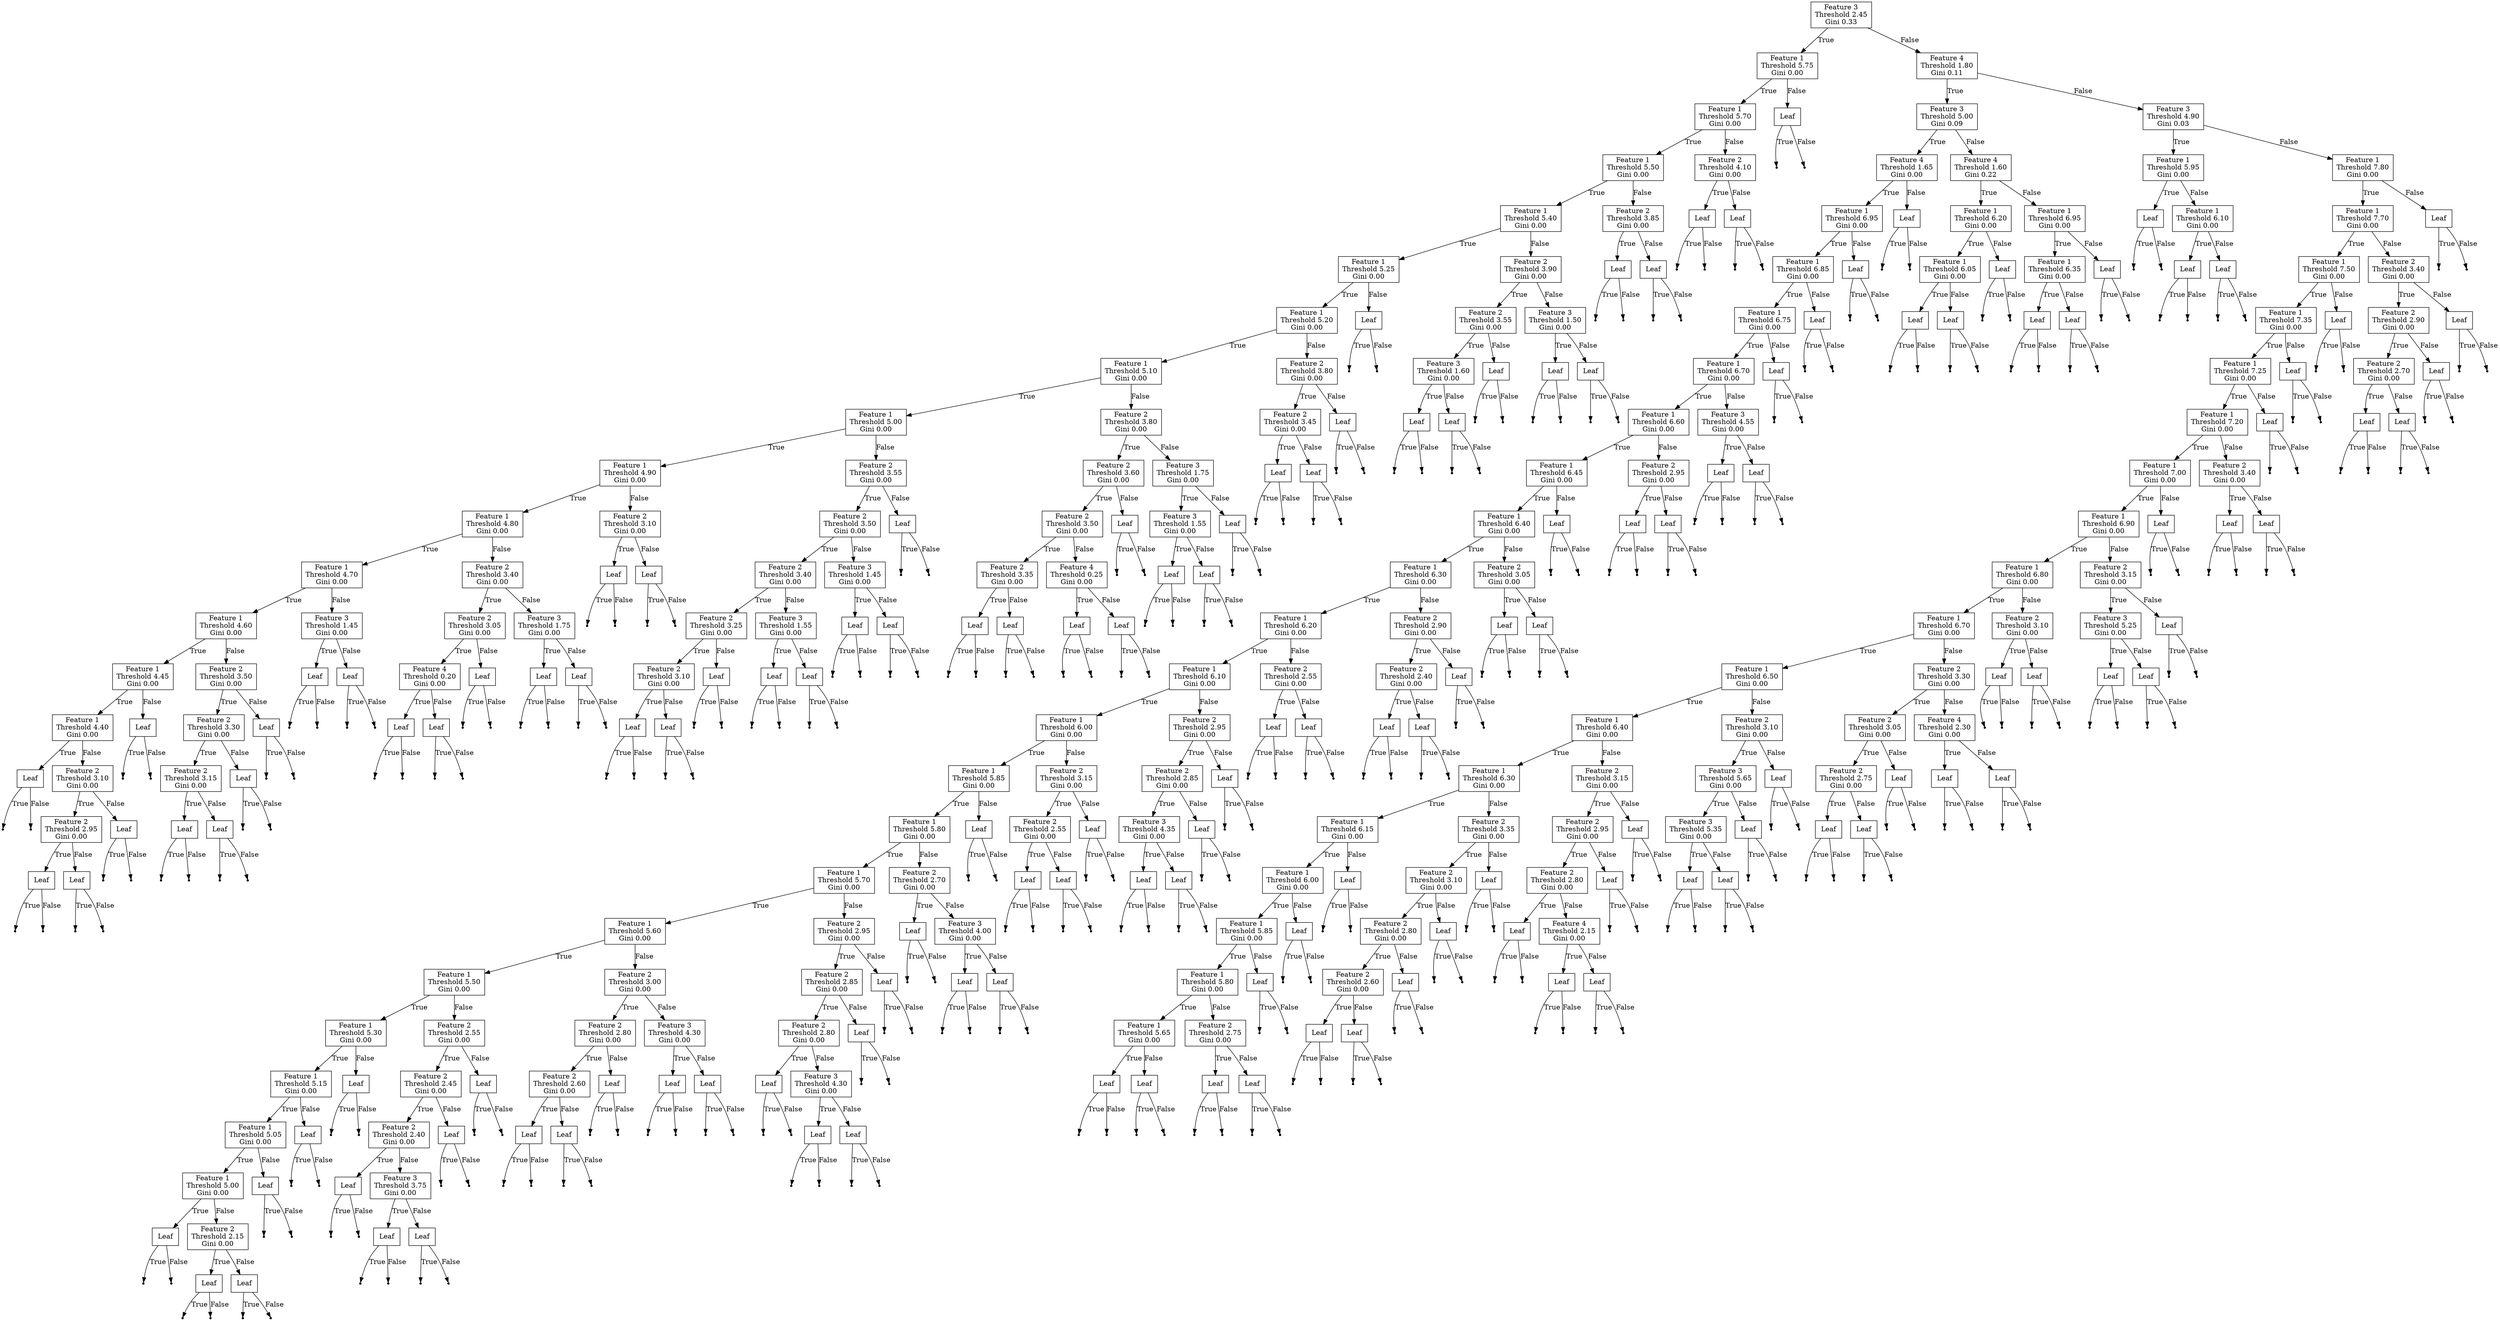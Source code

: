 digraph Tree {
  node [shape=box];
  node0x560c4c6e03d0 [label="Feature 3\nThreshold 2.45\nGini 0.33"];
  node0x560c4c6e03d0 -> node0x560c4c6ed9a0 [label="True"];
  node0x560c4c6ed9a0 [label="Feature 1\nThreshold 5.75\nGini 0.00"];
  node0x560c4c6ed9a0 -> node0x560c4c6f0410 [label="True"];
  node0x560c4c6f0410 [label="Feature 1\nThreshold 5.70\nGini 0.00"];
  node0x560c4c6f0410 -> node0x560c4c6f1060 [label="True"];
  node0x560c4c6f1060 [label="Feature 1\nThreshold 5.50\nGini 0.00"];
  node0x560c4c6f1060 -> node0x560c4c6f1d00 [label="True"];
  node0x560c4c6f1d00 [label="Feature 1\nThreshold 5.40\nGini 0.00"];
  node0x560c4c6f1d00 -> node0x560c4c6f2930 [label="True"];
  node0x560c4c6f2930 [label="Feature 1\nThreshold 5.25\nGini 0.00"];
  node0x560c4c6f2930 -> node0x560c4c6f3470 [label="True"];
  node0x560c4c6f3470 [label="Feature 1\nThreshold 5.20\nGini 0.00"];
  node0x560c4c6f3470 -> node0x560c4c6f3f30 [label="True"];
  node0x560c4c6f3f30 [label="Feature 1\nThreshold 5.10\nGini 0.00"];
  node0x560c4c6f3f30 -> node0x560c4c6f49a0 [label="True"];
  node0x560c4c6f49a0 [label="Feature 1\nThreshold 5.00\nGini 0.00"];
  node0x560c4c6f49a0 -> node0x560c4c6f5220 [label="True"];
  node0x560c4c6f5220 [label="Feature 1\nThreshold 4.90\nGini 0.00"];
  node0x560c4c6f5220 -> node0x560c4c6f58e0 [label="True"];
  node0x560c4c6f58e0 [label="Feature 1\nThreshold 4.80\nGini 0.00"];
  node0x560c4c6f58e0 -> node0x560c4c6f5e80 [label="True"];
  node0x560c4c6f5e80 [label="Feature 1\nThreshold 4.70\nGini 0.00"];
  node0x560c4c6f5e80 -> node0x560c4c6f5f40 [label="True"];
  node0x560c4c6f5f40 [label="Feature 1\nThreshold 4.60\nGini 0.00"];
  node0x560c4c6f5f40 -> node0x560c4c6f6680 [label="True"];
  node0x560c4c6f6680 [label="Feature 1\nThreshold 4.45\nGini 0.00"];
  node0x560c4c6f6680 -> node0x560c4c6f6960 [label="True"];
  node0x560c4c6f6960 [label="Feature 1\nThreshold 4.40\nGini 0.00"];
  node0x560c4c6f6960 -> node0x560c4c6f69c0 [label="True"];
  node0x560c4c6f69c0 [label="Leaf"];
  null0 [shape=point];
  node0x560c4c6f69c0 -> null0 [label="True"];
  null1 [shape=point];
  node0x560c4c6f69c0 -> null1 [label="False"];
  node0x560c4c6f6960 -> node0x560c4c6f6b50 [label="False"];
  node0x560c4c6f6b50 [label="Feature 2\nThreshold 3.10\nGini 0.00"];
  node0x560c4c6f6b50 -> node0x560c4c6f6ce0 [label="True"];
  node0x560c4c6f6ce0 [label="Feature 2\nThreshold 2.95\nGini 0.00"];
  node0x560c4c6f6ce0 -> node0x560c4c6f6ea0 [label="True"];
  node0x560c4c6f6ea0 [label="Leaf"];
  null2 [shape=point];
  node0x560c4c6f6ea0 -> null2 [label="True"];
  null3 [shape=point];
  node0x560c4c6f6ea0 -> null3 [label="False"];
  node0x560c4c6f6ce0 -> node0x560c4c6f6ed0 [label="False"];
  node0x560c4c6f6ed0 [label="Leaf"];
  null4 [shape=point];
  node0x560c4c6f6ed0 -> null4 [label="True"];
  null5 [shape=point];
  node0x560c4c6f6ed0 -> null5 [label="False"];
  node0x560c4c6f6b50 -> node0x560c4c6f6d10 [label="False"];
  node0x560c4c6f6d10 [label="Leaf"];
  null6 [shape=point];
  node0x560c4c6f6d10 -> null6 [label="True"];
  null7 [shape=point];
  node0x560c4c6f6d10 -> null7 [label="False"];
  node0x560c4c6f6680 -> node0x560c4c6f6990 [label="False"];
  node0x560c4c6f6990 [label="Leaf"];
  null8 [shape=point];
  node0x560c4c6f6990 -> null8 [label="True"];
  null9 [shape=point];
  node0x560c4c6f6990 -> null9 [label="False"];
  node0x560c4c6f5f40 -> node0x560c4c6f66b0 [label="False"];
  node0x560c4c6f66b0 [label="Feature 2\nThreshold 3.50\nGini 0.00"];
  node0x560c4c6f66b0 -> node0x560c4c6f6f00 [label="True"];
  node0x560c4c6f6f00 [label="Feature 2\nThreshold 3.30\nGini 0.00"];
  node0x560c4c6f6f00 -> node0x560c4c6f7220 [label="True"];
  node0x560c4c6f7220 [label="Feature 2\nThreshold 3.15\nGini 0.00"];
  node0x560c4c6f7220 -> node0x560c4c6f73e0 [label="True"];
  node0x560c4c6f73e0 [label="Leaf"];
  null10 [shape=point];
  node0x560c4c6f73e0 -> null10 [label="True"];
  null11 [shape=point];
  node0x560c4c6f73e0 -> null11 [label="False"];
  node0x560c4c6f7220 -> node0x560c4c6f7410 [label="False"];
  node0x560c4c6f7410 [label="Leaf"];
  null12 [shape=point];
  node0x560c4c6f7410 -> null12 [label="True"];
  null13 [shape=point];
  node0x560c4c6f7410 -> null13 [label="False"];
  node0x560c4c6f6f00 -> node0x560c4c6f7250 [label="False"];
  node0x560c4c6f7250 [label="Leaf"];
  null14 [shape=point];
  node0x560c4c6f7250 -> null14 [label="True"];
  null15 [shape=point];
  node0x560c4c6f7250 -> null15 [label="False"];
  node0x560c4c6f66b0 -> node0x560c4c6f7090 [label="False"];
  node0x560c4c6f7090 [label="Leaf"];
  null16 [shape=point];
  node0x560c4c6f7090 -> null16 [label="True"];
  null17 [shape=point];
  node0x560c4c6f7090 -> null17 [label="False"];
  node0x560c4c6f5e80 -> node0x560c4c6f6260 [label="False"];
  node0x560c4c6f6260 [label="Feature 3\nThreshold 1.45\nGini 0.00"];
  node0x560c4c6f6260 -> node0x560c4c6f75a0 [label="True"];
  node0x560c4c6f75a0 [label="Leaf"];
  null18 [shape=point];
  node0x560c4c6f75a0 -> null18 [label="True"];
  null19 [shape=point];
  node0x560c4c6f75a0 -> null19 [label="False"];
  node0x560c4c6f6260 -> node0x560c4c6f75d0 [label="False"];
  node0x560c4c6f75d0 [label="Leaf"];
  null20 [shape=point];
  node0x560c4c6f75d0 -> null20 [label="True"];
  null21 [shape=point];
  node0x560c4c6f75d0 -> null21 [label="False"];
  node0x560c4c6f58e0 -> node0x560c4c6f5eb0 [label="False"];
  node0x560c4c6f5eb0 [label="Feature 2\nThreshold 3.40\nGini 0.00"];
  node0x560c4c6f5eb0 -> node0x560c4c6f7600 [label="True"];
  node0x560c4c6f7600 [label="Feature 2\nThreshold 3.05\nGini 0.00"];
  node0x560c4c6f7600 -> node0x560c4c6f7c20 [label="True"];
  node0x560c4c6f7c20 [label="Feature 4\nThreshold 0.20\nGini 0.00"];
  node0x560c4c6f7c20 -> node0x560c4c6f7f80 [label="True"];
  node0x560c4c6f7f80 [label="Leaf"];
  null22 [shape=point];
  node0x560c4c6f7f80 -> null22 [label="True"];
  null23 [shape=point];
  node0x560c4c6f7f80 -> null23 [label="False"];
  node0x560c4c6f7c20 -> node0x560c4c6f7fb0 [label="False"];
  node0x560c4c6f7fb0 [label="Leaf"];
  null24 [shape=point];
  node0x560c4c6f7fb0 -> null24 [label="True"];
  null25 [shape=point];
  node0x560c4c6f7fb0 -> null25 [label="False"];
  node0x560c4c6f7600 -> node0x560c4c6f7c50 [label="False"];
  node0x560c4c6f7c50 [label="Leaf"];
  null26 [shape=point];
  node0x560c4c6f7c50 -> null26 [label="True"];
  null27 [shape=point];
  node0x560c4c6f7c50 -> null27 [label="False"];
  node0x560c4c6f5eb0 -> node0x560c4c6f78f0 [label="False"];
  node0x560c4c6f78f0 [label="Feature 3\nThreshold 1.75\nGini 0.00"];
  node0x560c4c6f78f0 -> node0x560c4c6f82e0 [label="True"];
  node0x560c4c6f82e0 [label="Leaf"];
  null28 [shape=point];
  node0x560c4c6f82e0 -> null28 [label="True"];
  null29 [shape=point];
  node0x560c4c6f82e0 -> null29 [label="False"];
  node0x560c4c6f78f0 -> node0x560c4c6f8310 [label="False"];
  node0x560c4c6f8310 [label="Leaf"];
  null30 [shape=point];
  node0x560c4c6f8310 -> null30 [label="True"];
  null31 [shape=point];
  node0x560c4c6f8310 -> null31 [label="False"];
  node0x560c4c6f5220 -> node0x560c4c6f5910 [label="False"];
  node0x560c4c6f5910 [label="Feature 2\nThreshold 3.10\nGini 0.00"];
  node0x560c4c6f5910 -> node0x560c4c6f8340 [label="True"];
  node0x560c4c6f8340 [label="Leaf"];
  null32 [shape=point];
  node0x560c4c6f8340 -> null32 [label="True"];
  null33 [shape=point];
  node0x560c4c6f8340 -> null33 [label="False"];
  node0x560c4c6f5910 -> node0x560c4c6f8670 [label="False"];
  node0x560c4c6f8670 [label="Leaf"];
  null34 [shape=point];
  node0x560c4c6f8670 -> null34 [label="True"];
  null35 [shape=point];
  node0x560c4c6f8670 -> null35 [label="False"];
  node0x560c4c6f49a0 -> node0x560c4c6f5250 [label="False"];
  node0x560c4c6f5250 [label="Feature 2\nThreshold 3.55\nGini 0.00"];
  node0x560c4c6f5250 -> node0x560c4c6f86e0 [label="True"];
  node0x560c4c6f86e0 [label="Feature 2\nThreshold 3.50\nGini 0.00"];
  node0x560c4c6f86e0 -> node0x560c4c6f8e20 [label="True"];
  node0x560c4c6f8e20 [label="Feature 2\nThreshold 3.40\nGini 0.00"];
  node0x560c4c6f8e20 -> node0x560c4c6f8e80 [label="True"];
  node0x560c4c6f8e80 [label="Feature 2\nThreshold 3.25\nGini 0.00"];
  node0x560c4c6f8e80 -> node0x560c4c6f94e0 [label="True"];
  node0x560c4c6f94e0 [label="Feature 2\nThreshold 3.10\nGini 0.00"];
  node0x560c4c6f94e0 -> node0x560c4c6f9840 [label="True"];
  node0x560c4c6f9840 [label="Leaf"];
  null36 [shape=point];
  node0x560c4c6f9840 -> null36 [label="True"];
  null37 [shape=point];
  node0x560c4c6f9840 -> null37 [label="False"];
  node0x560c4c6f94e0 -> node0x560c4c6f9870 [label="False"];
  node0x560c4c6f9870 [label="Leaf"];
  null38 [shape=point];
  node0x560c4c6f9870 -> null38 [label="True"];
  null39 [shape=point];
  node0x560c4c6f9870 -> null39 [label="False"];
  node0x560c4c6f8e80 -> node0x560c4c6f9510 [label="False"];
  node0x560c4c6f9510 [label="Leaf"];
  null40 [shape=point];
  node0x560c4c6f9510 -> null40 [label="True"];
  null41 [shape=point];
  node0x560c4c6f9510 -> null41 [label="False"];
  node0x560c4c6f8e20 -> node0x560c4c6f91b0 [label="False"];
  node0x560c4c6f91b0 [label="Feature 3\nThreshold 1.55\nGini 0.00"];
  node0x560c4c6f91b0 -> node0x560c4c6f9ba0 [label="True"];
  node0x560c4c6f9ba0 [label="Leaf"];
  null42 [shape=point];
  node0x560c4c6f9ba0 -> null42 [label="True"];
  null43 [shape=point];
  node0x560c4c6f9ba0 -> null43 [label="False"];
  node0x560c4c6f91b0 -> node0x560c4c6f9bd0 [label="False"];
  node0x560c4c6f9bd0 [label="Leaf"];
  null44 [shape=point];
  node0x560c4c6f9bd0 -> null44 [label="True"];
  null45 [shape=point];
  node0x560c4c6f9bd0 -> null45 [label="False"];
  node0x560c4c6f86e0 -> node0x560c4c6f8e50 [label="False"];
  node0x560c4c6f8e50 [label="Feature 3\nThreshold 1.45\nGini 0.00"];
  node0x560c4c6f8e50 -> node0x560c4c6f9f00 [label="True"];
  node0x560c4c6f9f00 [label="Leaf"];
  null46 [shape=point];
  node0x560c4c6f9f00 -> null46 [label="True"];
  null47 [shape=point];
  node0x560c4c6f9f00 -> null47 [label="False"];
  node0x560c4c6f8e50 -> node0x560c4c6f9f30 [label="False"];
  node0x560c4c6f9f30 [label="Leaf"];
  null48 [shape=point];
  node0x560c4c6f9f30 -> null48 [label="True"];
  null49 [shape=point];
  node0x560c4c6f9f30 -> null49 [label="False"];
  node0x560c4c6f5250 -> node0x560c4c6f8a90 [label="False"];
  node0x560c4c6f8a90 [label="Leaf"];
  null50 [shape=point];
  node0x560c4c6f8a90 -> null50 [label="True"];
  null51 [shape=point];
  node0x560c4c6f8a90 -> null51 [label="False"];
  node0x560c4c6f3f30 -> node0x560c4c6f49d0 [label="False"];
  node0x560c4c6f49d0 [label="Feature 2\nThreshold 3.80\nGini 0.00"];
  node0x560c4c6f49d0 -> node0x560c4c6fa2c0 [label="True"];
  node0x560c4c6fa2c0 [label="Feature 2\nThreshold 3.60\nGini 0.00"];
  node0x560c4c6fa2c0 -> node0x560c4c6fa680 [label="True"];
  node0x560c4c6fa680 [label="Feature 2\nThreshold 3.50\nGini 0.00"];
  node0x560c4c6fa680 -> node0x560c4c6fa6e0 [label="True"];
  node0x560c4c6fa6e0 [label="Feature 2\nThreshold 3.35\nGini 0.00"];
  node0x560c4c6fa6e0 -> node0x560c4c6fad40 [label="True"];
  node0x560c4c6fad40 [label="Leaf"];
  null52 [shape=point];
  node0x560c4c6fad40 -> null52 [label="True"];
  null53 [shape=point];
  node0x560c4c6fad40 -> null53 [label="False"];
  node0x560c4c6fa6e0 -> node0x560c4c6fad70 [label="False"];
  node0x560c4c6fad70 [label="Leaf"];
  null54 [shape=point];
  node0x560c4c6fad70 -> null54 [label="True"];
  null55 [shape=point];
  node0x560c4c6fad70 -> null55 [label="False"];
  node0x560c4c6fa680 -> node0x560c4c6faa10 [label="False"];
  node0x560c4c6faa10 [label="Feature 4\nThreshold 0.25\nGini 0.00"];
  node0x560c4c6faa10 -> node0x560c4c6fb0a0 [label="True"];
  node0x560c4c6fb0a0 [label="Leaf"];
  null56 [shape=point];
  node0x560c4c6fb0a0 -> null56 [label="True"];
  null57 [shape=point];
  node0x560c4c6fb0a0 -> null57 [label="False"];
  node0x560c4c6faa10 -> node0x560c4c6fb0d0 [label="False"];
  node0x560c4c6fb0d0 [label="Leaf"];
  null58 [shape=point];
  node0x560c4c6fb0d0 -> null58 [label="True"];
  null59 [shape=point];
  node0x560c4c6fb0d0 -> null59 [label="False"];
  node0x560c4c6fa2c0 -> node0x560c4c6fa6b0 [label="False"];
  node0x560c4c6fa6b0 [label="Leaf"];
  null60 [shape=point];
  node0x560c4c6fa6b0 -> null60 [label="True"];
  null61 [shape=point];
  node0x560c4c6fa6b0 -> null61 [label="False"];
  node0x560c4c6f49d0 -> node0x560c4c6fa2f0 [label="False"];
  node0x560c4c6fa2f0 [label="Feature 3\nThreshold 1.75\nGini 0.00"];
  node0x560c4c6fa2f0 -> node0x560c4c6fb400 [label="True"];
  node0x560c4c6fb400 [label="Feature 3\nThreshold 1.55\nGini 0.00"];
  node0x560c4c6fb400 -> node0x560c4c6fb760 [label="True"];
  node0x560c4c6fb760 [label="Leaf"];
  null62 [shape=point];
  node0x560c4c6fb760 -> null62 [label="True"];
  null63 [shape=point];
  node0x560c4c6fb760 -> null63 [label="False"];
  node0x560c4c6fb400 -> node0x560c4c6fb790 [label="False"];
  node0x560c4c6fb790 [label="Leaf"];
  null64 [shape=point];
  node0x560c4c6fb790 -> null64 [label="True"];
  null65 [shape=point];
  node0x560c4c6fb790 -> null65 [label="False"];
  node0x560c4c6fa2f0 -> node0x560c4c6fb430 [label="False"];
  node0x560c4c6fb430 [label="Leaf"];
  null66 [shape=point];
  node0x560c4c6fb430 -> null66 [label="True"];
  null67 [shape=point];
  node0x560c4c6fb430 -> null67 [label="False"];
  node0x560c4c6f3470 -> node0x560c4c6f3f60 [label="False"];
  node0x560c4c6f3f60 [label="Feature 2\nThreshold 3.80\nGini 0.00"];
  node0x560c4c6f3f60 -> node0x560c4c6fbac0 [label="True"];
  node0x560c4c6fbac0 [label="Feature 2\nThreshold 3.45\nGini 0.00"];
  node0x560c4c6fbac0 -> node0x560c4c6fbe20 [label="True"];
  node0x560c4c6fbe20 [label="Leaf"];
  null68 [shape=point];
  node0x560c4c6fbe20 -> null68 [label="True"];
  null69 [shape=point];
  node0x560c4c6fbe20 -> null69 [label="False"];
  node0x560c4c6fbac0 -> node0x560c4c6fbe50 [label="False"];
  node0x560c4c6fbe50 [label="Leaf"];
  null70 [shape=point];
  node0x560c4c6fbe50 -> null70 [label="True"];
  null71 [shape=point];
  node0x560c4c6fbe50 -> null71 [label="False"];
  node0x560c4c6f3f60 -> node0x560c4c6fbaf0 [label="False"];
  node0x560c4c6fbaf0 [label="Leaf"];
  null72 [shape=point];
  node0x560c4c6fbaf0 -> null72 [label="True"];
  null73 [shape=point];
  node0x560c4c6fbaf0 -> null73 [label="False"];
  node0x560c4c6f2930 -> node0x560c4c6f34a0 [label="False"];
  node0x560c4c6f34a0 [label="Leaf"];
  null74 [shape=point];
  node0x560c4c6f34a0 -> null74 [label="True"];
  null75 [shape=point];
  node0x560c4c6f34a0 -> null75 [label="False"];
  node0x560c4c6f1d00 -> node0x560c4c6f2960 [label="False"];
  node0x560c4c6f2960 [label="Feature 2\nThreshold 3.90\nGini 0.00"];
  node0x560c4c6f2960 -> node0x560c4c6fbe80 [label="True"];
  node0x560c4c6fbe80 [label="Feature 2\nThreshold 3.55\nGini 0.00"];
  node0x560c4c6fbe80 -> node0x560c4c6fc4e0 [label="True"];
  node0x560c4c6fc4e0 [label="Feature 3\nThreshold 1.60\nGini 0.00"];
  node0x560c4c6fc4e0 -> node0x560c4c6fc840 [label="True"];
  node0x560c4c6fc840 [label="Leaf"];
  null76 [shape=point];
  node0x560c4c6fc840 -> null76 [label="True"];
  null77 [shape=point];
  node0x560c4c6fc840 -> null77 [label="False"];
  node0x560c4c6fc4e0 -> node0x560c4c6fc870 [label="False"];
  node0x560c4c6fc870 [label="Leaf"];
  null78 [shape=point];
  node0x560c4c6fc870 -> null78 [label="True"];
  null79 [shape=point];
  node0x560c4c6fc870 -> null79 [label="False"];
  node0x560c4c6fbe80 -> node0x560c4c6fc510 [label="False"];
  node0x560c4c6fc510 [label="Leaf"];
  null80 [shape=point];
  node0x560c4c6fc510 -> null80 [label="True"];
  null81 [shape=point];
  node0x560c4c6fc510 -> null81 [label="False"];
  node0x560c4c6f2960 -> node0x560c4c6fc1b0 [label="False"];
  node0x560c4c6fc1b0 [label="Feature 3\nThreshold 1.50\nGini 0.00"];
  node0x560c4c6fc1b0 -> node0x560c4c6fcba0 [label="True"];
  node0x560c4c6fcba0 [label="Leaf"];
  null82 [shape=point];
  node0x560c4c6fcba0 -> null82 [label="True"];
  null83 [shape=point];
  node0x560c4c6fcba0 -> null83 [label="False"];
  node0x560c4c6fc1b0 -> node0x560c4c6fcbd0 [label="False"];
  node0x560c4c6fcbd0 [label="Leaf"];
  null84 [shape=point];
  node0x560c4c6fcbd0 -> null84 [label="True"];
  null85 [shape=point];
  node0x560c4c6fcbd0 -> null85 [label="False"];
  node0x560c4c6f1060 -> node0x560c4c6f1d30 [label="False"];
  node0x560c4c6f1d30 [label="Feature 2\nThreshold 3.85\nGini 0.00"];
  node0x560c4c6f1d30 -> node0x560c4c6fcf00 [label="True"];
  node0x560c4c6fcf00 [label="Leaf"];
  null86 [shape=point];
  node0x560c4c6fcf00 -> null86 [label="True"];
  null87 [shape=point];
  node0x560c4c6fcf00 -> null87 [label="False"];
  node0x560c4c6f1d30 -> node0x560c4c6fcf30 [label="False"];
  node0x560c4c6fcf30 [label="Leaf"];
  null88 [shape=point];
  node0x560c4c6fcf30 -> null88 [label="True"];
  null89 [shape=point];
  node0x560c4c6fcf30 -> null89 [label="False"];
  node0x560c4c6f0410 -> node0x560c4c6f1090 [label="False"];
  node0x560c4c6f1090 [label="Feature 2\nThreshold 4.10\nGini 0.00"];
  node0x560c4c6f1090 -> node0x560c4c6fd260 [label="True"];
  node0x560c4c6fd260 [label="Leaf"];
  null90 [shape=point];
  node0x560c4c6fd260 -> null90 [label="True"];
  null91 [shape=point];
  node0x560c4c6fd260 -> null91 [label="False"];
  node0x560c4c6f1090 -> node0x560c4c6fd290 [label="False"];
  node0x560c4c6fd290 [label="Leaf"];
  null92 [shape=point];
  node0x560c4c6fd290 -> null92 [label="True"];
  null93 [shape=point];
  node0x560c4c6fd290 -> null93 [label="False"];
  node0x560c4c6ed9a0 -> node0x560c4c6f0440 [label="False"];
  node0x560c4c6f0440 [label="Leaf"];
  null94 [shape=point];
  node0x560c4c6f0440 -> null94 [label="True"];
  null95 [shape=point];
  node0x560c4c6f0440 -> null95 [label="False"];
  node0x560c4c6e03d0 -> node0x560c4c6ed9d0 [label="False"];
  node0x560c4c6ed9d0 [label="Feature 4\nThreshold 1.80\nGini 0.11"];
  node0x560c4c6ed9d0 -> node0x560c4c6fe9b0 [label="True"];
  node0x560c4c6fe9b0 [label="Feature 3\nThreshold 5.00\nGini 0.09"];
  node0x560c4c6fe9b0 -> node0x560c4c6ff6e0 [label="True"];
  node0x560c4c6ff6e0 [label="Feature 4\nThreshold 1.65\nGini 0.00"];
  node0x560c4c6ff6e0 -> node0x560c4c700410 [label="True"];
  node0x560c4c700410 [label="Feature 1\nThreshold 6.95\nGini 0.00"];
  node0x560c4c700410 -> node0x560c4c700fb0 [label="True"];
  node0x560c4c700fb0 [label="Feature 1\nThreshold 6.85\nGini 0.00"];
  node0x560c4c700fb0 -> node0x560c4c701b00 [label="True"];
  node0x560c4c701b00 [label="Feature 1\nThreshold 6.75\nGini 0.00"];
  node0x560c4c701b00 -> node0x560c4c702640 [label="True"];
  node0x560c4c702640 [label="Feature 1\nThreshold 6.70\nGini 0.00"];
  node0x560c4c702640 -> node0x560c4c703290 [label="True"];
  node0x560c4c703290 [label="Feature 1\nThreshold 6.60\nGini 0.00"];
  node0x560c4c703290 -> node0x560c4c703d20 [label="True"];
  node0x560c4c703d20 [label="Feature 1\nThreshold 6.45\nGini 0.00"];
  node0x560c4c703d20 -> node0x560c4c704750 [label="True"];
  node0x560c4c704750 [label="Feature 1\nThreshold 6.40\nGini 0.00"];
  node0x560c4c704750 -> node0x560c4c705120 [label="True"];
  node0x560c4c705120 [label="Feature 1\nThreshold 6.30\nGini 0.00"];
  node0x560c4c705120 -> node0x560c4c705bb0 [label="True"];
  node0x560c4c705bb0 [label="Feature 1\nThreshold 6.20\nGini 0.00"];
  node0x560c4c705bb0 -> node0x560c4c7064c0 [label="True"];
  node0x560c4c7064c0 [label="Feature 1\nThreshold 6.10\nGini 0.00"];
  node0x560c4c7064c0 -> node0x560c4c706da0 [label="True"];
  node0x560c4c706da0 [label="Feature 1\nThreshold 6.00\nGini 0.00"];
  node0x560c4c706da0 -> node0x560c4c707520 [label="True"];
  node0x560c4c707520 [label="Feature 1\nThreshold 5.85\nGini 0.00"];
  node0x560c4c707520 -> node0x560c4c707ca0 [label="True"];
  node0x560c4c707ca0 [label="Feature 1\nThreshold 5.80\nGini 0.00"];
  node0x560c4c707ca0 -> node0x560c4c708380 [label="True"];
  node0x560c4c708380 [label="Feature 1\nThreshold 5.70\nGini 0.00"];
  node0x560c4c708380 -> node0x560c4c708a20 [label="True"];
  node0x560c4c708a20 [label="Feature 1\nThreshold 5.60\nGini 0.00"];
  node0x560c4c708a20 -> node0x560c4c708f90 [label="True"];
  node0x560c4c708f90 [label="Feature 1\nThreshold 5.50\nGini 0.00"];
  node0x560c4c708f90 -> node0x560c4c709470 [label="True"];
  node0x560c4c709470 [label="Feature 1\nThreshold 5.30\nGini 0.00"];
  node0x560c4c709470 -> node0x560c4c709810 [label="True"];
  node0x560c4c709810 [label="Feature 1\nThreshold 5.15\nGini 0.00"];
  node0x560c4c709810 -> node0x560c4c709bd0 [label="True"];
  node0x560c4c709bd0 [label="Feature 1\nThreshold 5.05\nGini 0.00"];
  node0x560c4c709bd0 -> node0x560c4c709c30 [label="True"];
  node0x560c4c709c30 [label="Feature 1\nThreshold 5.00\nGini 0.00"];
  node0x560c4c709c30 -> node0x560c4c70a290 [label="True"];
  node0x560c4c70a290 [label="Leaf"];
  null96 [shape=point];
  node0x560c4c70a290 -> null96 [label="True"];
  null97 [shape=point];
  node0x560c4c70a290 -> null97 [label="False"];
  node0x560c4c709c30 -> node0x560c4c70a2c0 [label="False"];
  node0x560c4c70a2c0 [label="Feature 2\nThreshold 2.15\nGini 0.00"];
  node0x560c4c70a2c0 -> node0x560c4c70a5f0 [label="True"];
  node0x560c4c70a5f0 [label="Leaf"];
  null98 [shape=point];
  node0x560c4c70a5f0 -> null98 [label="True"];
  null99 [shape=point];
  node0x560c4c70a5f0 -> null99 [label="False"];
  node0x560c4c70a2c0 -> node0x560c4c70a620 [label="False"];
  node0x560c4c70a620 [label="Leaf"];
  null100 [shape=point];
  node0x560c4c70a620 -> null100 [label="True"];
  null101 [shape=point];
  node0x560c4c70a620 -> null101 [label="False"];
  node0x560c4c709bd0 -> node0x560c4c709f60 [label="False"];
  node0x560c4c709f60 [label="Leaf"];
  null102 [shape=point];
  node0x560c4c709f60 -> null102 [label="True"];
  null103 [shape=point];
  node0x560c4c709f60 -> null103 [label="False"];
  node0x560c4c709810 -> node0x560c4c709c00 [label="False"];
  node0x560c4c709c00 [label="Leaf"];
  null104 [shape=point];
  node0x560c4c709c00 -> null104 [label="True"];
  null105 [shape=point];
  node0x560c4c709c00 -> null105 [label="False"];
  node0x560c4c709470 -> node0x560c4c709840 [label="False"];
  node0x560c4c709840 [label="Leaf"];
  null106 [shape=point];
  node0x560c4c709840 -> null106 [label="True"];
  null107 [shape=point];
  node0x560c4c709840 -> null107 [label="False"];
  node0x560c4c708f90 -> node0x560c4c7094a0 [label="False"];
  node0x560c4c7094a0 [label="Feature 2\nThreshold 2.55\nGini 0.00"];
  node0x560c4c7094a0 -> node0x560c4c70a9b0 [label="True"];
  node0x560c4c70a9b0 [label="Feature 2\nThreshold 2.45\nGini 0.00"];
  node0x560c4c70a9b0 -> node0x560c4c70aa10 [label="True"];
  node0x560c4c70aa10 [label="Feature 2\nThreshold 2.40\nGini 0.00"];
  node0x560c4c70aa10 -> node0x560c4c70b070 [label="True"];
  node0x560c4c70b070 [label="Leaf"];
  null108 [shape=point];
  node0x560c4c70b070 -> null108 [label="True"];
  null109 [shape=point];
  node0x560c4c70b070 -> null109 [label="False"];
  node0x560c4c70aa10 -> node0x560c4c70b0a0 [label="False"];
  node0x560c4c70b0a0 [label="Feature 3\nThreshold 3.75\nGini 0.00"];
  node0x560c4c70b0a0 -> node0x560c4c70b3d0 [label="True"];
  node0x560c4c70b3d0 [label="Leaf"];
  null110 [shape=point];
  node0x560c4c70b3d0 -> null110 [label="True"];
  null111 [shape=point];
  node0x560c4c70b3d0 -> null111 [label="False"];
  node0x560c4c70b0a0 -> node0x560c4c70b400 [label="False"];
  node0x560c4c70b400 [label="Leaf"];
  null112 [shape=point];
  node0x560c4c70b400 -> null112 [label="True"];
  null113 [shape=point];
  node0x560c4c70b400 -> null113 [label="False"];
  node0x560c4c70a9b0 -> node0x560c4c70ad40 [label="False"];
  node0x560c4c70ad40 [label="Leaf"];
  null114 [shape=point];
  node0x560c4c70ad40 -> null114 [label="True"];
  null115 [shape=point];
  node0x560c4c70ad40 -> null115 [label="False"];
  node0x560c4c7094a0 -> node0x560c4c70a9e0 [label="False"];
  node0x560c4c70a9e0 [label="Leaf"];
  null116 [shape=point];
  node0x560c4c70a9e0 -> null116 [label="True"];
  null117 [shape=point];
  node0x560c4c70a9e0 -> null117 [label="False"];
  node0x560c4c708a20 -> node0x560c4c708fc0 [label="False"];
  node0x560c4c708fc0 [label="Feature 2\nThreshold 3.00\nGini 0.00"];
  node0x560c4c708fc0 -> node0x560c4c70b430 [label="True"];
  node0x560c4c70b430 [label="Feature 2\nThreshold 2.80\nGini 0.00"];
  node0x560c4c70b430 -> node0x560c4c70ba90 [label="True"];
  node0x560c4c70ba90 [label="Feature 2\nThreshold 2.60\nGini 0.00"];
  node0x560c4c70ba90 -> node0x560c4c70bdf0 [label="True"];
  node0x560c4c70bdf0 [label="Leaf"];
  null118 [shape=point];
  node0x560c4c70bdf0 -> null118 [label="True"];
  null119 [shape=point];
  node0x560c4c70bdf0 -> null119 [label="False"];
  node0x560c4c70ba90 -> node0x560c4c70be20 [label="False"];
  node0x560c4c70be20 [label="Leaf"];
  null120 [shape=point];
  node0x560c4c70be20 -> null120 [label="True"];
  null121 [shape=point];
  node0x560c4c70be20 -> null121 [label="False"];
  node0x560c4c70b430 -> node0x560c4c70bac0 [label="False"];
  node0x560c4c70bac0 [label="Leaf"];
  null122 [shape=point];
  node0x560c4c70bac0 -> null122 [label="True"];
  null123 [shape=point];
  node0x560c4c70bac0 -> null123 [label="False"];
  node0x560c4c708fc0 -> node0x560c4c70b760 [label="False"];
  node0x560c4c70b760 [label="Feature 3\nThreshold 4.30\nGini 0.00"];
  node0x560c4c70b760 -> node0x560c4c70c150 [label="True"];
  node0x560c4c70c150 [label="Leaf"];
  null124 [shape=point];
  node0x560c4c70c150 -> null124 [label="True"];
  null125 [shape=point];
  node0x560c4c70c150 -> null125 [label="False"];
  node0x560c4c70b760 -> node0x560c4c70c180 [label="False"];
  node0x560c4c70c180 [label="Leaf"];
  null126 [shape=point];
  node0x560c4c70c180 -> null126 [label="True"];
  null127 [shape=point];
  node0x560c4c70c180 -> null127 [label="False"];
  node0x560c4c708380 -> node0x560c4c708a50 [label="False"];
  node0x560c4c708a50 [label="Feature 2\nThreshold 2.95\nGini 0.00"];
  node0x560c4c708a50 -> node0x560c4c70c510 [label="True"];
  node0x560c4c70c510 [label="Feature 2\nThreshold 2.85\nGini 0.00"];
  node0x560c4c70c510 -> node0x560c4c70c570 [label="True"];
  node0x560c4c70c570 [label="Feature 2\nThreshold 2.80\nGini 0.00"];
  node0x560c4c70c570 -> node0x560c4c70cbd0 [label="True"];
  node0x560c4c70cbd0 [label="Leaf"];
  null128 [shape=point];
  node0x560c4c70cbd0 -> null128 [label="True"];
  null129 [shape=point];
  node0x560c4c70cbd0 -> null129 [label="False"];
  node0x560c4c70c570 -> node0x560c4c70cc00 [label="False"];
  node0x560c4c70cc00 [label="Feature 3\nThreshold 4.30\nGini 0.00"];
  node0x560c4c70cc00 -> node0x560c4c70cf30 [label="True"];
  node0x560c4c70cf30 [label="Leaf"];
  null130 [shape=point];
  node0x560c4c70cf30 -> null130 [label="True"];
  null131 [shape=point];
  node0x560c4c70cf30 -> null131 [label="False"];
  node0x560c4c70cc00 -> node0x560c4c70cf60 [label="False"];
  node0x560c4c70cf60 [label="Leaf"];
  null132 [shape=point];
  node0x560c4c70cf60 -> null132 [label="True"];
  null133 [shape=point];
  node0x560c4c70cf60 -> null133 [label="False"];
  node0x560c4c70c510 -> node0x560c4c70c8a0 [label="False"];
  node0x560c4c70c8a0 [label="Leaf"];
  null134 [shape=point];
  node0x560c4c70c8a0 -> null134 [label="True"];
  null135 [shape=point];
  node0x560c4c70c8a0 -> null135 [label="False"];
  node0x560c4c708a50 -> node0x560c4c70c540 [label="False"];
  node0x560c4c70c540 [label="Leaf"];
  null136 [shape=point];
  node0x560c4c70c540 -> null136 [label="True"];
  null137 [shape=point];
  node0x560c4c70c540 -> null137 [label="False"];
  node0x560c4c707ca0 -> node0x560c4c7083b0 [label="False"];
  node0x560c4c7083b0 [label="Feature 2\nThreshold 2.70\nGini 0.00"];
  node0x560c4c7083b0 -> node0x560c4c70d290 [label="True"];
  node0x560c4c70d290 [label="Leaf"];
  null138 [shape=point];
  node0x560c4c70d290 -> null138 [label="True"];
  null139 [shape=point];
  node0x560c4c70d290 -> null139 [label="False"];
  node0x560c4c7083b0 -> node0x560c4c70d2c0 [label="False"];
  node0x560c4c70d2c0 [label="Feature 3\nThreshold 4.00\nGini 0.00"];
  node0x560c4c70d2c0 -> node0x560c4c70d5f0 [label="True"];
  node0x560c4c70d5f0 [label="Leaf"];
  null140 [shape=point];
  node0x560c4c70d5f0 -> null140 [label="True"];
  null141 [shape=point];
  node0x560c4c70d5f0 -> null141 [label="False"];
  node0x560c4c70d2c0 -> node0x560c4c70d620 [label="False"];
  node0x560c4c70d620 [label="Leaf"];
  null142 [shape=point];
  node0x560c4c70d620 -> null142 [label="True"];
  null143 [shape=point];
  node0x560c4c70d620 -> null143 [label="False"];
  node0x560c4c707520 -> node0x560c4c707cd0 [label="False"];
  node0x560c4c707cd0 [label="Leaf"];
  null144 [shape=point];
  node0x560c4c707cd0 -> null144 [label="True"];
  null145 [shape=point];
  node0x560c4c707cd0 -> null145 [label="False"];
  node0x560c4c706da0 -> node0x560c4c707550 [label="False"];
  node0x560c4c707550 [label="Feature 2\nThreshold 3.15\nGini 0.00"];
  node0x560c4c707550 -> node0x560c4c70d950 [label="True"];
  node0x560c4c70d950 [label="Feature 2\nThreshold 2.55\nGini 0.00"];
  node0x560c4c70d950 -> node0x560c4c70dcb0 [label="True"];
  node0x560c4c70dcb0 [label="Leaf"];
  null146 [shape=point];
  node0x560c4c70dcb0 -> null146 [label="True"];
  null147 [shape=point];
  node0x560c4c70dcb0 -> null147 [label="False"];
  node0x560c4c70d950 -> node0x560c4c70dce0 [label="False"];
  node0x560c4c70dce0 [label="Leaf"];
  null148 [shape=point];
  node0x560c4c70dce0 -> null148 [label="True"];
  null149 [shape=point];
  node0x560c4c70dce0 -> null149 [label="False"];
  node0x560c4c707550 -> node0x560c4c70d980 [label="False"];
  node0x560c4c70d980 [label="Leaf"];
  null150 [shape=point];
  node0x560c4c70d980 -> null150 [label="True"];
  null151 [shape=point];
  node0x560c4c70d980 -> null151 [label="False"];
  node0x560c4c7064c0 -> node0x560c4c706dd0 [label="False"];
  node0x560c4c706dd0 [label="Feature 2\nThreshold 2.95\nGini 0.00"];
  node0x560c4c706dd0 -> node0x560c4c70dd10 [label="True"];
  node0x560c4c70dd10 [label="Feature 2\nThreshold 2.85\nGini 0.00"];
  node0x560c4c70dd10 -> node0x560c4c70e370 [label="True"];
  node0x560c4c70e370 [label="Feature 3\nThreshold 4.35\nGini 0.00"];
  node0x560c4c70e370 -> node0x560c4c70e6d0 [label="True"];
  node0x560c4c70e6d0 [label="Leaf"];
  null152 [shape=point];
  node0x560c4c70e6d0 -> null152 [label="True"];
  null153 [shape=point];
  node0x560c4c70e6d0 -> null153 [label="False"];
  node0x560c4c70e370 -> node0x560c4c70e700 [label="False"];
  node0x560c4c70e700 [label="Leaf"];
  null154 [shape=point];
  node0x560c4c70e700 -> null154 [label="True"];
  null155 [shape=point];
  node0x560c4c70e700 -> null155 [label="False"];
  node0x560c4c70dd10 -> node0x560c4c70e3a0 [label="False"];
  node0x560c4c70e3a0 [label="Leaf"];
  null156 [shape=point];
  node0x560c4c70e3a0 -> null156 [label="True"];
  null157 [shape=point];
  node0x560c4c70e3a0 -> null157 [label="False"];
  node0x560c4c706dd0 -> node0x560c4c70e040 [label="False"];
  node0x560c4c70e040 [label="Leaf"];
  null158 [shape=point];
  node0x560c4c70e040 -> null158 [label="True"];
  null159 [shape=point];
  node0x560c4c70e040 -> null159 [label="False"];
  node0x560c4c705bb0 -> node0x560c4c7064f0 [label="False"];
  node0x560c4c7064f0 [label="Feature 2\nThreshold 2.55\nGini 0.00"];
  node0x560c4c7064f0 -> node0x560c4c70ea30 [label="True"];
  node0x560c4c70ea30 [label="Leaf"];
  null160 [shape=point];
  node0x560c4c70ea30 -> null160 [label="True"];
  null161 [shape=point];
  node0x560c4c70ea30 -> null161 [label="False"];
  node0x560c4c7064f0 -> node0x560c4c70ea60 [label="False"];
  node0x560c4c70ea60 [label="Leaf"];
  null162 [shape=point];
  node0x560c4c70ea60 -> null162 [label="True"];
  null163 [shape=point];
  node0x560c4c70ea60 -> null163 [label="False"];
  node0x560c4c705120 -> node0x560c4c705be0 [label="False"];
  node0x560c4c705be0 [label="Feature 2\nThreshold 2.90\nGini 0.00"];
  node0x560c4c705be0 -> node0x560c4c70ed90 [label="True"];
  node0x560c4c70ed90 [label="Feature 2\nThreshold 2.40\nGini 0.00"];
  node0x560c4c70ed90 -> node0x560c4c70f0f0 [label="True"];
  node0x560c4c70f0f0 [label="Leaf"];
  null164 [shape=point];
  node0x560c4c70f0f0 -> null164 [label="True"];
  null165 [shape=point];
  node0x560c4c70f0f0 -> null165 [label="False"];
  node0x560c4c70ed90 -> node0x560c4c70f120 [label="False"];
  node0x560c4c70f120 [label="Leaf"];
  null166 [shape=point];
  node0x560c4c70f120 -> null166 [label="True"];
  null167 [shape=point];
  node0x560c4c70f120 -> null167 [label="False"];
  node0x560c4c705be0 -> node0x560c4c70edc0 [label="False"];
  node0x560c4c70edc0 [label="Leaf"];
  null168 [shape=point];
  node0x560c4c70edc0 -> null168 [label="True"];
  null169 [shape=point];
  node0x560c4c70edc0 -> null169 [label="False"];
  node0x560c4c704750 -> node0x560c4c705150 [label="False"];
  node0x560c4c705150 [label="Feature 2\nThreshold 3.05\nGini 0.00"];
  node0x560c4c705150 -> node0x560c4c70f450 [label="True"];
  node0x560c4c70f450 [label="Leaf"];
  null170 [shape=point];
  node0x560c4c70f450 -> null170 [label="True"];
  null171 [shape=point];
  node0x560c4c70f450 -> null171 [label="False"];
  node0x560c4c705150 -> node0x560c4c70f480 [label="False"];
  node0x560c4c70f480 [label="Leaf"];
  null172 [shape=point];
  node0x560c4c70f480 -> null172 [label="True"];
  null173 [shape=point];
  node0x560c4c70f480 -> null173 [label="False"];
  node0x560c4c703d20 -> node0x560c4c704780 [label="False"];
  node0x560c4c704780 [label="Leaf"];
  null174 [shape=point];
  node0x560c4c704780 -> null174 [label="True"];
  null175 [shape=point];
  node0x560c4c704780 -> null175 [label="False"];
  node0x560c4c703290 -> node0x560c4c703d50 [label="False"];
  node0x560c4c703d50 [label="Feature 2\nThreshold 2.95\nGini 0.00"];
  node0x560c4c703d50 -> node0x560c4c70f7b0 [label="True"];
  node0x560c4c70f7b0 [label="Leaf"];
  null176 [shape=point];
  node0x560c4c70f7b0 -> null176 [label="True"];
  null177 [shape=point];
  node0x560c4c70f7b0 -> null177 [label="False"];
  node0x560c4c703d50 -> node0x560c4c70f7e0 [label="False"];
  node0x560c4c70f7e0 [label="Leaf"];
  null178 [shape=point];
  node0x560c4c70f7e0 -> null178 [label="True"];
  null179 [shape=point];
  node0x560c4c70f7e0 -> null179 [label="False"];
  node0x560c4c702640 -> node0x560c4c7032c0 [label="False"];
  node0x560c4c7032c0 [label="Feature 3\nThreshold 4.55\nGini 0.00"];
  node0x560c4c7032c0 -> node0x560c4c70fb10 [label="True"];
  node0x560c4c70fb10 [label="Leaf"];
  null180 [shape=point];
  node0x560c4c70fb10 -> null180 [label="True"];
  null181 [shape=point];
  node0x560c4c70fb10 -> null181 [label="False"];
  node0x560c4c7032c0 -> node0x560c4c70fb40 [label="False"];
  node0x560c4c70fb40 [label="Leaf"];
  null182 [shape=point];
  node0x560c4c70fb40 -> null182 [label="True"];
  null183 [shape=point];
  node0x560c4c70fb40 -> null183 [label="False"];
  node0x560c4c701b00 -> node0x560c4c702670 [label="False"];
  node0x560c4c702670 [label="Leaf"];
  null184 [shape=point];
  node0x560c4c702670 -> null184 [label="True"];
  null185 [shape=point];
  node0x560c4c702670 -> null185 [label="False"];
  node0x560c4c700fb0 -> node0x560c4c701b30 [label="False"];
  node0x560c4c701b30 [label="Leaf"];
  null186 [shape=point];
  node0x560c4c701b30 -> null186 [label="True"];
  null187 [shape=point];
  node0x560c4c701b30 -> null187 [label="False"];
  node0x560c4c700410 -> node0x560c4c700fe0 [label="False"];
  node0x560c4c700fe0 [label="Leaf"];
  null188 [shape=point];
  node0x560c4c700fe0 -> null188 [label="True"];
  null189 [shape=point];
  node0x560c4c700fe0 -> null189 [label="False"];
  node0x560c4c6ff6e0 -> node0x560c4c700440 [label="False"];
  node0x560c4c700440 [label="Leaf"];
  null190 [shape=point];
  node0x560c4c700440 -> null190 [label="True"];
  null191 [shape=point];
  node0x560c4c700440 -> null191 [label="False"];
  node0x560c4c6fe9b0 -> node0x560c4c6ff710 [label="False"];
  node0x560c4c6ff710 [label="Feature 4\nThreshold 1.60\nGini 0.22"];
  node0x560c4c6ff710 -> node0x560c4c70feb0 [label="True"];
  node0x560c4c70feb0 [label="Feature 1\nThreshold 6.20\nGini 0.00"];
  node0x560c4c70feb0 -> node0x560c4c710210 [label="True"];
  node0x560c4c710210 [label="Feature 1\nThreshold 6.05\nGini 0.00"];
  node0x560c4c710210 -> node0x560c4c710570 [label="True"];
  node0x560c4c710570 [label="Leaf"];
  null192 [shape=point];
  node0x560c4c710570 -> null192 [label="True"];
  null193 [shape=point];
  node0x560c4c710570 -> null193 [label="False"];
  node0x560c4c710210 -> node0x560c4c7105a0 [label="False"];
  node0x560c4c7105a0 [label="Leaf"];
  null194 [shape=point];
  node0x560c4c7105a0 -> null194 [label="True"];
  null195 [shape=point];
  node0x560c4c7105a0 -> null195 [label="False"];
  node0x560c4c70feb0 -> node0x560c4c710240 [label="False"];
  node0x560c4c710240 [label="Leaf"];
  null196 [shape=point];
  node0x560c4c710240 -> null196 [label="True"];
  null197 [shape=point];
  node0x560c4c710240 -> null197 [label="False"];
  node0x560c4c6ff710 -> node0x560c4c70fee0 [label="False"];
  node0x560c4c70fee0 [label="Feature 1\nThreshold 6.95\nGini 0.00"];
  node0x560c4c70fee0 -> node0x560c4c7108d0 [label="True"];
  node0x560c4c7108d0 [label="Feature 1\nThreshold 6.35\nGini 0.00"];
  node0x560c4c7108d0 -> node0x560c4c710c30 [label="True"];
  node0x560c4c710c30 [label="Leaf"];
  null198 [shape=point];
  node0x560c4c710c30 -> null198 [label="True"];
  null199 [shape=point];
  node0x560c4c710c30 -> null199 [label="False"];
  node0x560c4c7108d0 -> node0x560c4c710c60 [label="False"];
  node0x560c4c710c60 [label="Leaf"];
  null200 [shape=point];
  node0x560c4c710c60 -> null200 [label="True"];
  null201 [shape=point];
  node0x560c4c710c60 -> null201 [label="False"];
  node0x560c4c70fee0 -> node0x560c4c710900 [label="False"];
  node0x560c4c710900 [label="Leaf"];
  null202 [shape=point];
  node0x560c4c710900 -> null202 [label="True"];
  null203 [shape=point];
  node0x560c4c710900 -> null203 [label="False"];
  node0x560c4c6ed9d0 -> node0x560c4c6fe9e0 [label="False"];
  node0x560c4c6fe9e0 [label="Feature 3\nThreshold 4.90\nGini 0.03"];
  node0x560c4c6fe9e0 -> node0x560c4c7115d0 [label="True"];
  node0x560c4c7115d0 [label="Feature 1\nThreshold 5.95\nGini 0.00"];
  node0x560c4c7115d0 -> node0x560c4c711930 [label="True"];
  node0x560c4c711930 [label="Leaf"];
  null204 [shape=point];
  node0x560c4c711930 -> null204 [label="True"];
  null205 [shape=point];
  node0x560c4c711930 -> null205 [label="False"];
  node0x560c4c7115d0 -> node0x560c4c711960 [label="False"];
  node0x560c4c711960 [label="Feature 1\nThreshold 6.10\nGini 0.00"];
  node0x560c4c711960 -> node0x560c4c711c90 [label="True"];
  node0x560c4c711c90 [label="Leaf"];
  null206 [shape=point];
  node0x560c4c711c90 -> null206 [label="True"];
  null207 [shape=point];
  node0x560c4c711c90 -> null207 [label="False"];
  node0x560c4c711960 -> node0x560c4c711cc0 [label="False"];
  node0x560c4c711cc0 [label="Leaf"];
  null208 [shape=point];
  node0x560c4c711cc0 -> null208 [label="True"];
  null209 [shape=point];
  node0x560c4c711cc0 -> null209 [label="False"];
  node0x560c4c6fe9e0 -> node0x560c4c711600 [label="False"];
  node0x560c4c711600 [label="Feature 1\nThreshold 7.80\nGini 0.00"];
  node0x560c4c711600 -> node0x560c4c712770 [label="True"];
  node0x560c4c712770 [label="Feature 1\nThreshold 7.70\nGini 0.00"];
  node0x560c4c712770 -> node0x560c4c713230 [label="True"];
  node0x560c4c713230 [label="Feature 1\nThreshold 7.50\nGini 0.00"];
  node0x560c4c713230 -> node0x560c4c713be0 [label="True"];
  node0x560c4c713be0 [label="Feature 1\nThreshold 7.35\nGini 0.00"];
  node0x560c4c713be0 -> node0x560c4c7145a0 [label="True"];
  node0x560c4c7145a0 [label="Feature 1\nThreshold 7.25\nGini 0.00"];
  node0x560c4c7145a0 -> node0x560c4c714f10 [label="True"];
  node0x560c4c714f10 [label="Feature 1\nThreshold 7.20\nGini 0.00"];
  node0x560c4c714f10 -> node0x560c4c715820 [label="True"];
  node0x560c4c715820 [label="Feature 1\nThreshold 7.00\nGini 0.00"];
  node0x560c4c715820 -> node0x560c4c716120 [label="True"];
  node0x560c4c716120 [label="Feature 1\nThreshold 6.90\nGini 0.00"];
  node0x560c4c716120 -> node0x560c4c716980 [label="True"];
  node0x560c4c716980 [label="Feature 1\nThreshold 6.80\nGini 0.00"];
  node0x560c4c716980 -> node0x560c4c717170 [label="True"];
  node0x560c4c717170 [label="Feature 1\nThreshold 6.70\nGini 0.00"];
  node0x560c4c717170 -> node0x560c4c717930 [label="True"];
  node0x560c4c717930 [label="Feature 1\nThreshold 6.50\nGini 0.00"];
  node0x560c4c717930 -> node0x560c4c718010 [label="True"];
  node0x560c4c718010 [label="Feature 1\nThreshold 6.40\nGini 0.00"];
  node0x560c4c718010 -> node0x560c4c718650 [label="True"];
  node0x560c4c718650 [label="Feature 1\nThreshold 6.30\nGini 0.00"];
  node0x560c4c718650 -> node0x560c4c718ae0 [label="True"];
  node0x560c4c718ae0 [label="Feature 1\nThreshold 6.15\nGini 0.00"];
  node0x560c4c718ae0 -> node0x560c4c718b90 [label="True"];
  node0x560c4c718b90 [label="Feature 1\nThreshold 6.00\nGini 0.00"];
  node0x560c4c718b90 -> node0x560c4c719350 [label="True"];
  node0x560c4c719350 [label="Feature 1\nThreshold 5.85\nGini 0.00"];
  node0x560c4c719350 -> node0x560c4c719710 [label="True"];
  node0x560c4c719710 [label="Feature 1\nThreshold 5.80\nGini 0.00"];
  node0x560c4c719710 -> node0x560c4c719770 [label="True"];
  node0x560c4c719770 [label="Feature 1\nThreshold 5.65\nGini 0.00"];
  node0x560c4c719770 -> node0x560c4c719dd0 [label="True"];
  node0x560c4c719dd0 [label="Leaf"];
  null210 [shape=point];
  node0x560c4c719dd0 -> null210 [label="True"];
  null211 [shape=point];
  node0x560c4c719dd0 -> null211 [label="False"];
  node0x560c4c719770 -> node0x560c4c719e00 [label="False"];
  node0x560c4c719e00 [label="Leaf"];
  null212 [shape=point];
  node0x560c4c719e00 -> null212 [label="True"];
  null213 [shape=point];
  node0x560c4c719e00 -> null213 [label="False"];
  node0x560c4c719710 -> node0x560c4c719aa0 [label="False"];
  node0x560c4c719aa0 [label="Feature 2\nThreshold 2.75\nGini 0.00"];
  node0x560c4c719aa0 -> node0x560c4c71a130 [label="True"];
  node0x560c4c71a130 [label="Leaf"];
  null214 [shape=point];
  node0x560c4c71a130 -> null214 [label="True"];
  null215 [shape=point];
  node0x560c4c71a130 -> null215 [label="False"];
  node0x560c4c719aa0 -> node0x560c4c71a160 [label="False"];
  node0x560c4c71a160 [label="Leaf"];
  null216 [shape=point];
  node0x560c4c71a160 -> null216 [label="True"];
  null217 [shape=point];
  node0x560c4c71a160 -> null217 [label="False"];
  node0x560c4c719350 -> node0x560c4c719740 [label="False"];
  node0x560c4c719740 [label="Leaf"];
  null218 [shape=point];
  node0x560c4c719740 -> null218 [label="True"];
  null219 [shape=point];
  node0x560c4c719740 -> null219 [label="False"];
  node0x560c4c718b90 -> node0x560c4c719380 [label="False"];
  node0x560c4c719380 [label="Leaf"];
  null220 [shape=point];
  node0x560c4c719380 -> null220 [label="True"];
  null221 [shape=point];
  node0x560c4c719380 -> null221 [label="False"];
  node0x560c4c718ae0 -> node0x560c4c718f60 [label="False"];
  node0x560c4c718f60 [label="Leaf"];
  null222 [shape=point];
  node0x560c4c718f60 -> null222 [label="True"];
  null223 [shape=point];
  node0x560c4c718f60 -> null223 [label="False"];
  node0x560c4c718650 -> node0x560c4c718b10 [label="False"];
  node0x560c4c718b10 [label="Feature 2\nThreshold 3.35\nGini 0.00"];
  node0x560c4c718b10 -> node0x560c4c71a4f0 [label="True"];
  node0x560c4c71a4f0 [label="Feature 2\nThreshold 3.10\nGini 0.00"];
  node0x560c4c71a4f0 -> node0x560c4c71a550 [label="True"];
  node0x560c4c71a550 [label="Feature 2\nThreshold 2.80\nGini 0.00"];
  node0x560c4c71a550 -> node0x560c4c71abb0 [label="True"];
  node0x560c4c71abb0 [label="Feature 2\nThreshold 2.60\nGini 0.00"];
  node0x560c4c71abb0 -> node0x560c4c71af10 [label="True"];
  node0x560c4c71af10 [label="Leaf"];
  null224 [shape=point];
  node0x560c4c71af10 -> null224 [label="True"];
  null225 [shape=point];
  node0x560c4c71af10 -> null225 [label="False"];
  node0x560c4c71abb0 -> node0x560c4c71af40 [label="False"];
  node0x560c4c71af40 [label="Leaf"];
  null226 [shape=point];
  node0x560c4c71af40 -> null226 [label="True"];
  null227 [shape=point];
  node0x560c4c71af40 -> null227 [label="False"];
  node0x560c4c71a550 -> node0x560c4c71abe0 [label="False"];
  node0x560c4c71abe0 [label="Leaf"];
  null228 [shape=point];
  node0x560c4c71abe0 -> null228 [label="True"];
  null229 [shape=point];
  node0x560c4c71abe0 -> null229 [label="False"];
  node0x560c4c71a4f0 -> node0x560c4c71a880 [label="False"];
  node0x560c4c71a880 [label="Leaf"];
  null230 [shape=point];
  node0x560c4c71a880 -> null230 [label="True"];
  null231 [shape=point];
  node0x560c4c71a880 -> null231 [label="False"];
  node0x560c4c718b10 -> node0x560c4c71a520 [label="False"];
  node0x560c4c71a520 [label="Leaf"];
  null232 [shape=point];
  node0x560c4c71a520 -> null232 [label="True"];
  null233 [shape=point];
  node0x560c4c71a520 -> null233 [label="False"];
  node0x560c4c718010 -> node0x560c4c718680 [label="False"];
  node0x560c4c718680 [label="Feature 2\nThreshold 3.15\nGini 0.00"];
  node0x560c4c718680 -> node0x560c4c71b2d0 [label="True"];
  node0x560c4c71b2d0 [label="Feature 2\nThreshold 2.95\nGini 0.00"];
  node0x560c4c71b2d0 -> node0x560c4c71b330 [label="True"];
  node0x560c4c71b330 [label="Feature 2\nThreshold 2.80\nGini 0.00"];
  node0x560c4c71b330 -> node0x560c4c71b990 [label="True"];
  node0x560c4c71b990 [label="Leaf"];
  null234 [shape=point];
  node0x560c4c71b990 -> null234 [label="True"];
  null235 [shape=point];
  node0x560c4c71b990 -> null235 [label="False"];
  node0x560c4c71b330 -> node0x560c4c71b9c0 [label="False"];
  node0x560c4c71b9c0 [label="Feature 4\nThreshold 2.15\nGini 0.00"];
  node0x560c4c71b9c0 -> node0x560c4c71bcf0 [label="True"];
  node0x560c4c71bcf0 [label="Leaf"];
  null236 [shape=point];
  node0x560c4c71bcf0 -> null236 [label="True"];
  null237 [shape=point];
  node0x560c4c71bcf0 -> null237 [label="False"];
  node0x560c4c71b9c0 -> node0x560c4c71bd20 [label="False"];
  node0x560c4c71bd20 [label="Leaf"];
  null238 [shape=point];
  node0x560c4c71bd20 -> null238 [label="True"];
  null239 [shape=point];
  node0x560c4c71bd20 -> null239 [label="False"];
  node0x560c4c71b2d0 -> node0x560c4c71b660 [label="False"];
  node0x560c4c71b660 [label="Leaf"];
  null240 [shape=point];
  node0x560c4c71b660 -> null240 [label="True"];
  null241 [shape=point];
  node0x560c4c71b660 -> null241 [label="False"];
  node0x560c4c718680 -> node0x560c4c71b300 [label="False"];
  node0x560c4c71b300 [label="Leaf"];
  null242 [shape=point];
  node0x560c4c71b300 -> null242 [label="True"];
  null243 [shape=point];
  node0x560c4c71b300 -> null243 [label="False"];
  node0x560c4c717930 -> node0x560c4c718040 [label="False"];
  node0x560c4c718040 [label="Feature 2\nThreshold 3.10\nGini 0.00"];
  node0x560c4c718040 -> node0x560c4c71bd50 [label="True"];
  node0x560c4c71bd50 [label="Feature 3\nThreshold 5.65\nGini 0.00"];
  node0x560c4c71bd50 -> node0x560c4c71c3b0 [label="True"];
  node0x560c4c71c3b0 [label="Feature 3\nThreshold 5.35\nGini 0.00"];
  node0x560c4c71c3b0 -> node0x560c4c71c710 [label="True"];
  node0x560c4c71c710 [label="Leaf"];
  null244 [shape=point];
  node0x560c4c71c710 -> null244 [label="True"];
  null245 [shape=point];
  node0x560c4c71c710 -> null245 [label="False"];
  node0x560c4c71c3b0 -> node0x560c4c71c740 [label="False"];
  node0x560c4c71c740 [label="Leaf"];
  null246 [shape=point];
  node0x560c4c71c740 -> null246 [label="True"];
  null247 [shape=point];
  node0x560c4c71c740 -> null247 [label="False"];
  node0x560c4c71bd50 -> node0x560c4c71c3e0 [label="False"];
  node0x560c4c71c3e0 [label="Leaf"];
  null248 [shape=point];
  node0x560c4c71c3e0 -> null248 [label="True"];
  null249 [shape=point];
  node0x560c4c71c3e0 -> null249 [label="False"];
  node0x560c4c718040 -> node0x560c4c71c080 [label="False"];
  node0x560c4c71c080 [label="Leaf"];
  null250 [shape=point];
  node0x560c4c71c080 -> null250 [label="True"];
  null251 [shape=point];
  node0x560c4c71c080 -> null251 [label="False"];
  node0x560c4c717170 -> node0x560c4c717960 [label="False"];
  node0x560c4c717960 [label="Feature 2\nThreshold 3.30\nGini 0.00"];
  node0x560c4c717960 -> node0x560c4c71c770 [label="True"];
  node0x560c4c71c770 [label="Feature 2\nThreshold 3.05\nGini 0.00"];
  node0x560c4c71c770 -> node0x560c4c71cdd0 [label="True"];
  node0x560c4c71cdd0 [label="Feature 2\nThreshold 2.75\nGini 0.00"];
  node0x560c4c71cdd0 -> node0x560c4c71d130 [label="True"];
  node0x560c4c71d130 [label="Leaf"];
  null252 [shape=point];
  node0x560c4c71d130 -> null252 [label="True"];
  null253 [shape=point];
  node0x560c4c71d130 -> null253 [label="False"];
  node0x560c4c71cdd0 -> node0x560c4c71d160 [label="False"];
  node0x560c4c71d160 [label="Leaf"];
  null254 [shape=point];
  node0x560c4c71d160 -> null254 [label="True"];
  null255 [shape=point];
  node0x560c4c71d160 -> null255 [label="False"];
  node0x560c4c71c770 -> node0x560c4c71ce00 [label="False"];
  node0x560c4c71ce00 [label="Leaf"];
  null256 [shape=point];
  node0x560c4c71ce00 -> null256 [label="True"];
  null257 [shape=point];
  node0x560c4c71ce00 -> null257 [label="False"];
  node0x560c4c717960 -> node0x560c4c71caa0 [label="False"];
  node0x560c4c71caa0 [label="Feature 4\nThreshold 2.30\nGini 0.00"];
  node0x560c4c71caa0 -> node0x560c4c71d490 [label="True"];
  node0x560c4c71d490 [label="Leaf"];
  null258 [shape=point];
  node0x560c4c71d490 -> null258 [label="True"];
  null259 [shape=point];
  node0x560c4c71d490 -> null259 [label="False"];
  node0x560c4c71caa0 -> node0x560c4c71d4c0 [label="False"];
  node0x560c4c71d4c0 [label="Leaf"];
  null260 [shape=point];
  node0x560c4c71d4c0 -> null260 [label="True"];
  null261 [shape=point];
  node0x560c4c71d4c0 -> null261 [label="False"];
  node0x560c4c716980 -> node0x560c4c7171a0 [label="False"];
  node0x560c4c7171a0 [label="Feature 2\nThreshold 3.10\nGini 0.00"];
  node0x560c4c7171a0 -> node0x560c4c71d7f0 [label="True"];
  node0x560c4c71d7f0 [label="Leaf"];
  null262 [shape=point];
  node0x560c4c71d7f0 -> null262 [label="True"];
  null263 [shape=point];
  node0x560c4c71d7f0 -> null263 [label="False"];
  node0x560c4c7171a0 -> node0x560c4c71d820 [label="False"];
  node0x560c4c71d820 [label="Leaf"];
  null264 [shape=point];
  node0x560c4c71d820 -> null264 [label="True"];
  null265 [shape=point];
  node0x560c4c71d820 -> null265 [label="False"];
  node0x560c4c716120 -> node0x560c4c7169b0 [label="False"];
  node0x560c4c7169b0 [label="Feature 2\nThreshold 3.15\nGini 0.00"];
  node0x560c4c7169b0 -> node0x560c4c71db50 [label="True"];
  node0x560c4c71db50 [label="Feature 3\nThreshold 5.25\nGini 0.00"];
  node0x560c4c71db50 -> node0x560c4c71deb0 [label="True"];
  node0x560c4c71deb0 [label="Leaf"];
  null266 [shape=point];
  node0x560c4c71deb0 -> null266 [label="True"];
  null267 [shape=point];
  node0x560c4c71deb0 -> null267 [label="False"];
  node0x560c4c71db50 -> node0x560c4c71dee0 [label="False"];
  node0x560c4c71dee0 [label="Leaf"];
  null268 [shape=point];
  node0x560c4c71dee0 -> null268 [label="True"];
  null269 [shape=point];
  node0x560c4c71dee0 -> null269 [label="False"];
  node0x560c4c7169b0 -> node0x560c4c71db80 [label="False"];
  node0x560c4c71db80 [label="Leaf"];
  null270 [shape=point];
  node0x560c4c71db80 -> null270 [label="True"];
  null271 [shape=point];
  node0x560c4c71db80 -> null271 [label="False"];
  node0x560c4c715820 -> node0x560c4c716150 [label="False"];
  node0x560c4c716150 [label="Leaf"];
  null272 [shape=point];
  node0x560c4c716150 -> null272 [label="True"];
  null273 [shape=point];
  node0x560c4c716150 -> null273 [label="False"];
  node0x560c4c714f10 -> node0x560c4c715850 [label="False"];
  node0x560c4c715850 [label="Feature 2\nThreshold 3.40\nGini 0.00"];
  node0x560c4c715850 -> node0x560c4c71e210 [label="True"];
  node0x560c4c71e210 [label="Leaf"];
  null274 [shape=point];
  node0x560c4c71e210 -> null274 [label="True"];
  null275 [shape=point];
  node0x560c4c71e210 -> null275 [label="False"];
  node0x560c4c715850 -> node0x560c4c71e240 [label="False"];
  node0x560c4c71e240 [label="Leaf"];
  null276 [shape=point];
  node0x560c4c71e240 -> null276 [label="True"];
  null277 [shape=point];
  node0x560c4c71e240 -> null277 [label="False"];
  node0x560c4c7145a0 -> node0x560c4c714f40 [label="False"];
  node0x560c4c714f40 [label="Leaf"];
  null278 [shape=point];
  node0x560c4c714f40 -> null278 [label="True"];
  null279 [shape=point];
  node0x560c4c714f40 -> null279 [label="False"];
  node0x560c4c713be0 -> node0x560c4c7145d0 [label="False"];
  node0x560c4c7145d0 [label="Leaf"];
  null280 [shape=point];
  node0x560c4c7145d0 -> null280 [label="True"];
  null281 [shape=point];
  node0x560c4c7145d0 -> null281 [label="False"];
  node0x560c4c713230 -> node0x560c4c713c10 [label="False"];
  node0x560c4c713c10 [label="Leaf"];
  null282 [shape=point];
  node0x560c4c713c10 -> null282 [label="True"];
  null283 [shape=point];
  node0x560c4c713c10 -> null283 [label="False"];
  node0x560c4c712770 -> node0x560c4c713260 [label="False"];
  node0x560c4c713260 [label="Feature 2\nThreshold 3.40\nGini 0.00"];
  node0x560c4c713260 -> node0x560c4c71e270 [label="True"];
  node0x560c4c71e270 [label="Feature 2\nThreshold 2.90\nGini 0.00"];
  node0x560c4c71e270 -> node0x560c4c71e8d0 [label="True"];
  node0x560c4c71e8d0 [label="Feature 2\nThreshold 2.70\nGini 0.00"];
  node0x560c4c71e8d0 -> node0x560c4c71ec30 [label="True"];
  node0x560c4c71ec30 [label="Leaf"];
  null284 [shape=point];
  node0x560c4c71ec30 -> null284 [label="True"];
  null285 [shape=point];
  node0x560c4c71ec30 -> null285 [label="False"];
  node0x560c4c71e8d0 -> node0x560c4c71ec60 [label="False"];
  node0x560c4c71ec60 [label="Leaf"];
  null286 [shape=point];
  node0x560c4c71ec60 -> null286 [label="True"];
  null287 [shape=point];
  node0x560c4c71ec60 -> null287 [label="False"];
  node0x560c4c71e270 -> node0x560c4c71e900 [label="False"];
  node0x560c4c71e900 [label="Leaf"];
  null288 [shape=point];
  node0x560c4c71e900 -> null288 [label="True"];
  null289 [shape=point];
  node0x560c4c71e900 -> null289 [label="False"];
  node0x560c4c713260 -> node0x560c4c71e5a0 [label="False"];
  node0x560c4c71e5a0 [label="Leaf"];
  null290 [shape=point];
  node0x560c4c71e5a0 -> null290 [label="True"];
  null291 [shape=point];
  node0x560c4c71e5a0 -> null291 [label="False"];
  node0x560c4c711600 -> node0x560c4c7127a0 [label="False"];
  node0x560c4c7127a0 [label="Leaf"];
  null292 [shape=point];
  node0x560c4c7127a0 -> null292 [label="True"];
  null293 [shape=point];
  node0x560c4c7127a0 -> null293 [label="False"];
}

